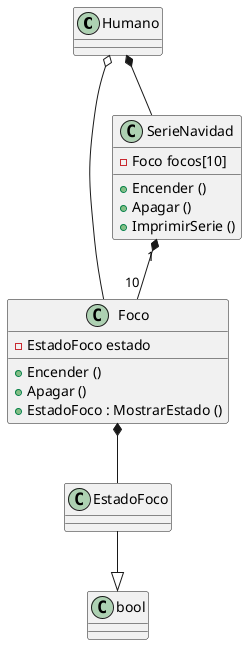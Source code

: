 @startuml iluminacion

class Humano
class Foco{
    - EstadoFoco estado
    + Encender ()
    + Apagar ()
    + EstadoFoco : MostrarEstado ()
}
class EstadoFoco
class SerieNavidad{
    - Foco focos[10]
    + Encender ()
    + Apagar ()
    + ImprimirSerie ()
}

Humano o-- Foco
Foco *-- EstadoFoco
EstadoFoco --|> bool
SerieNavidad "1" *-- "10" Foco
Humano *-- SerieNavidad

@enduml